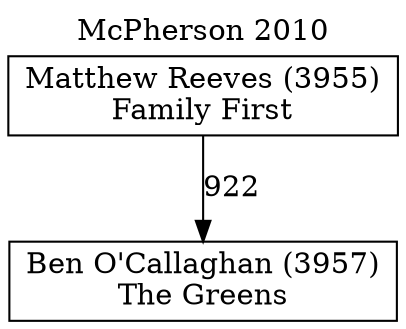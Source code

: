 // House preference flow
digraph "Ben O'Callaghan (3957)_McPherson_2010" {
	graph [label="McPherson 2010" labelloc=t mclimit=10]
	node [shape=box]
	"Ben O'Callaghan (3957)" [label="Ben O'Callaghan (3957)
The Greens"]
	"Matthew Reeves (3955)" [label="Matthew Reeves (3955)
Family First"]
	"Matthew Reeves (3955)" [label="Matthew Reeves (3955)
Family First"]
	"Matthew Reeves (3955)" -> "Ben O'Callaghan (3957)" [label=922]
}
